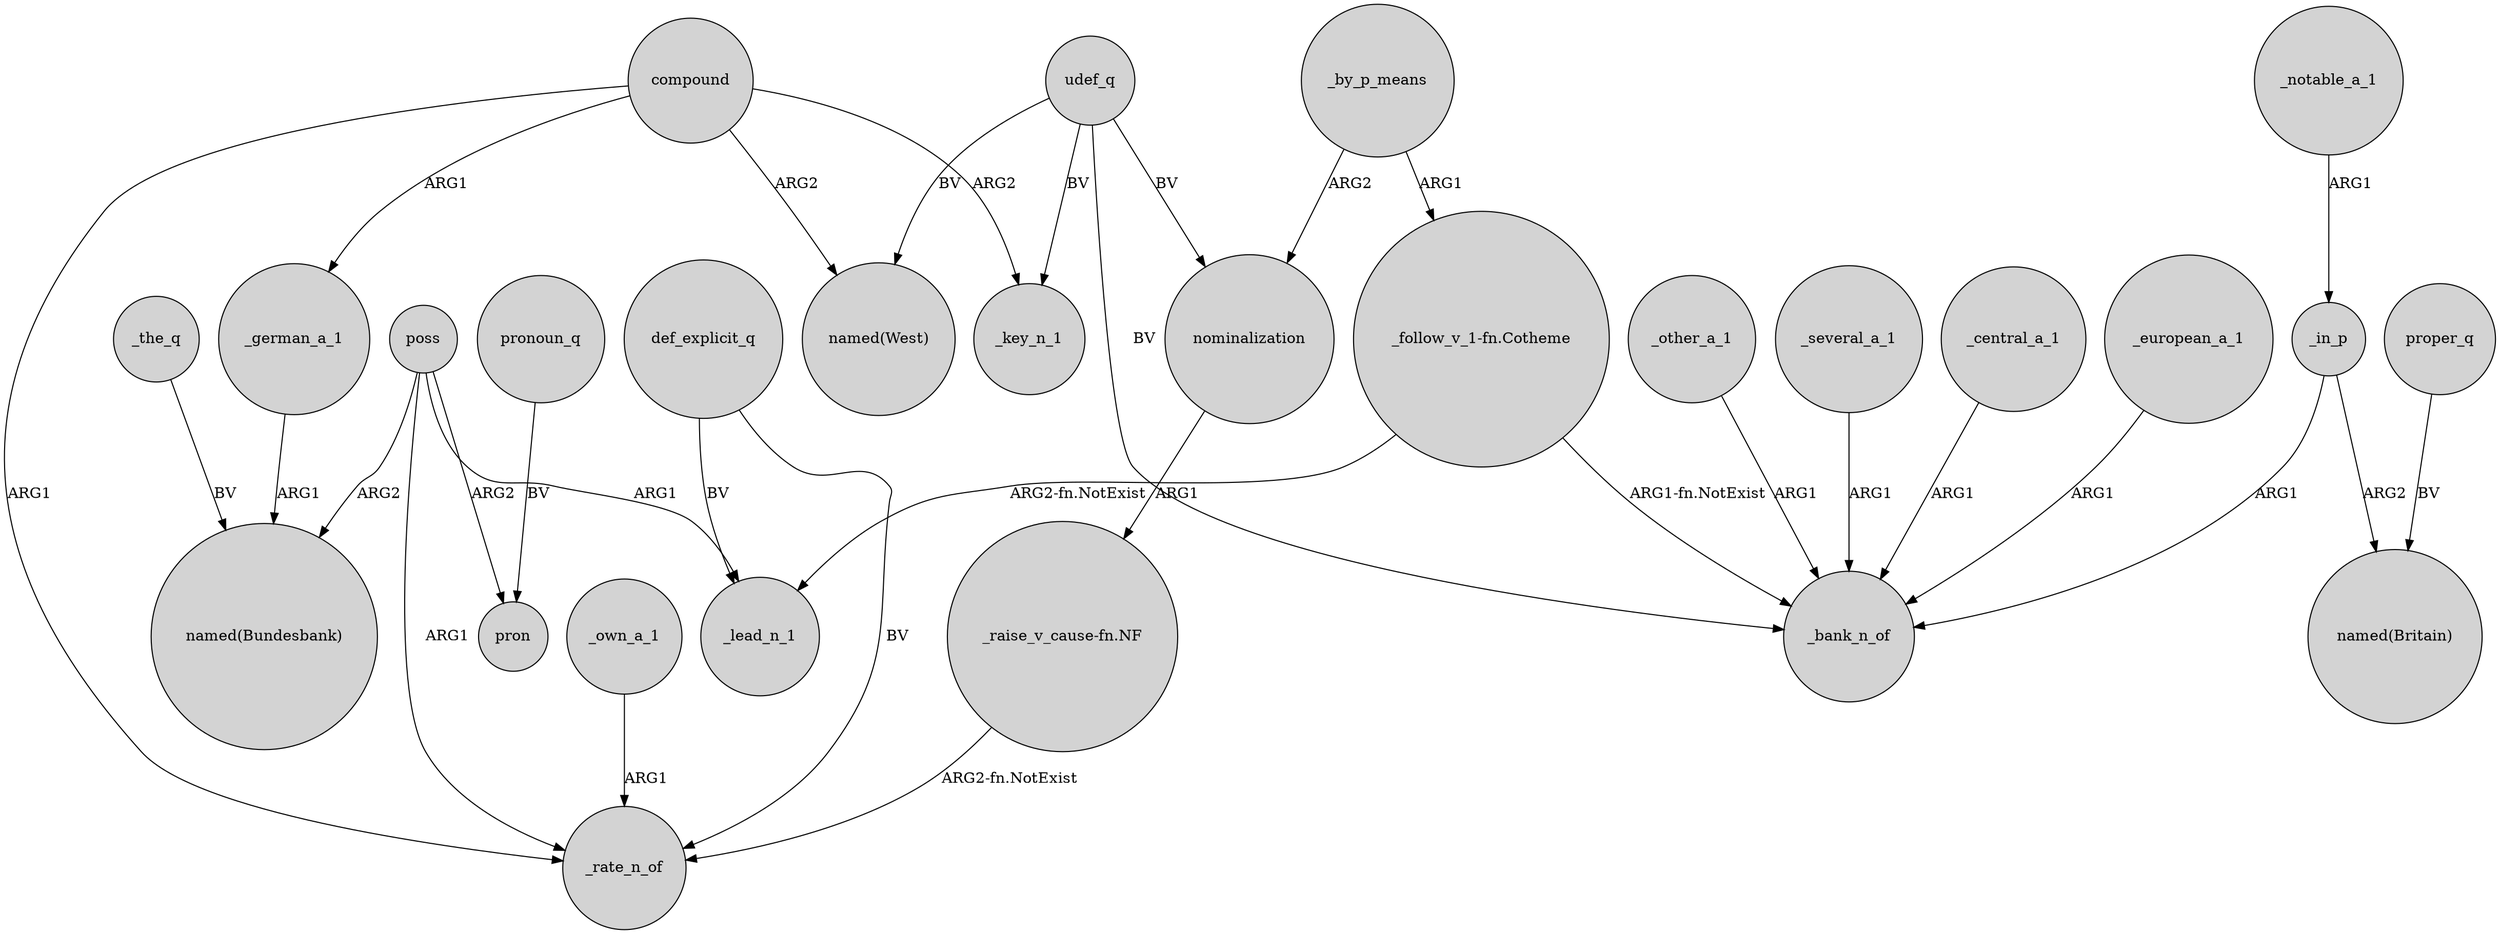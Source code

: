 digraph {
	node [shape=circle style=filled]
	"_raise_v_cause-fn.NF" -> _rate_n_of [label="ARG2-fn.NotExist"]
	poss -> _rate_n_of [label=ARG1]
	_in_p -> "named(Britain)" [label=ARG2]
	compound -> "named(West)" [label=ARG2]
	compound -> _key_n_1 [label=ARG2]
	_by_p_means -> nominalization [label=ARG2]
	poss -> pron [label=ARG2]
	udef_q -> _key_n_1 [label=BV]
	def_explicit_q -> _rate_n_of [label=BV]
	_several_a_1 -> _bank_n_of [label=ARG1]
	_the_q -> "named(Bundesbank)" [label=BV]
	compound -> _rate_n_of [label=ARG1]
	def_explicit_q -> _lead_n_1 [label=BV]
	nominalization -> "_raise_v_cause-fn.NF" [label=ARG1]
	_by_p_means -> "_follow_v_1-fn.Cotheme" [label=ARG1]
	_german_a_1 -> "named(Bundesbank)" [label=ARG1]
	poss -> "named(Bundesbank)" [label=ARG2]
	pronoun_q -> pron [label=BV]
	_central_a_1 -> _bank_n_of [label=ARG1]
	_in_p -> _bank_n_of [label=ARG1]
	udef_q -> "named(West)" [label=BV]
	poss -> _lead_n_1 [label=ARG1]
	udef_q -> nominalization [label=BV]
	_european_a_1 -> _bank_n_of [label=ARG1]
	"_follow_v_1-fn.Cotheme" -> _bank_n_of [label="ARG1-fn.NotExist"]
	_notable_a_1 -> _in_p [label=ARG1]
	_other_a_1 -> _bank_n_of [label=ARG1]
	_own_a_1 -> _rate_n_of [label=ARG1]
	"_follow_v_1-fn.Cotheme" -> _lead_n_1 [label="ARG2-fn.NotExist"]
	udef_q -> _bank_n_of [label=BV]
	proper_q -> "named(Britain)" [label=BV]
	compound -> _german_a_1 [label=ARG1]
}
